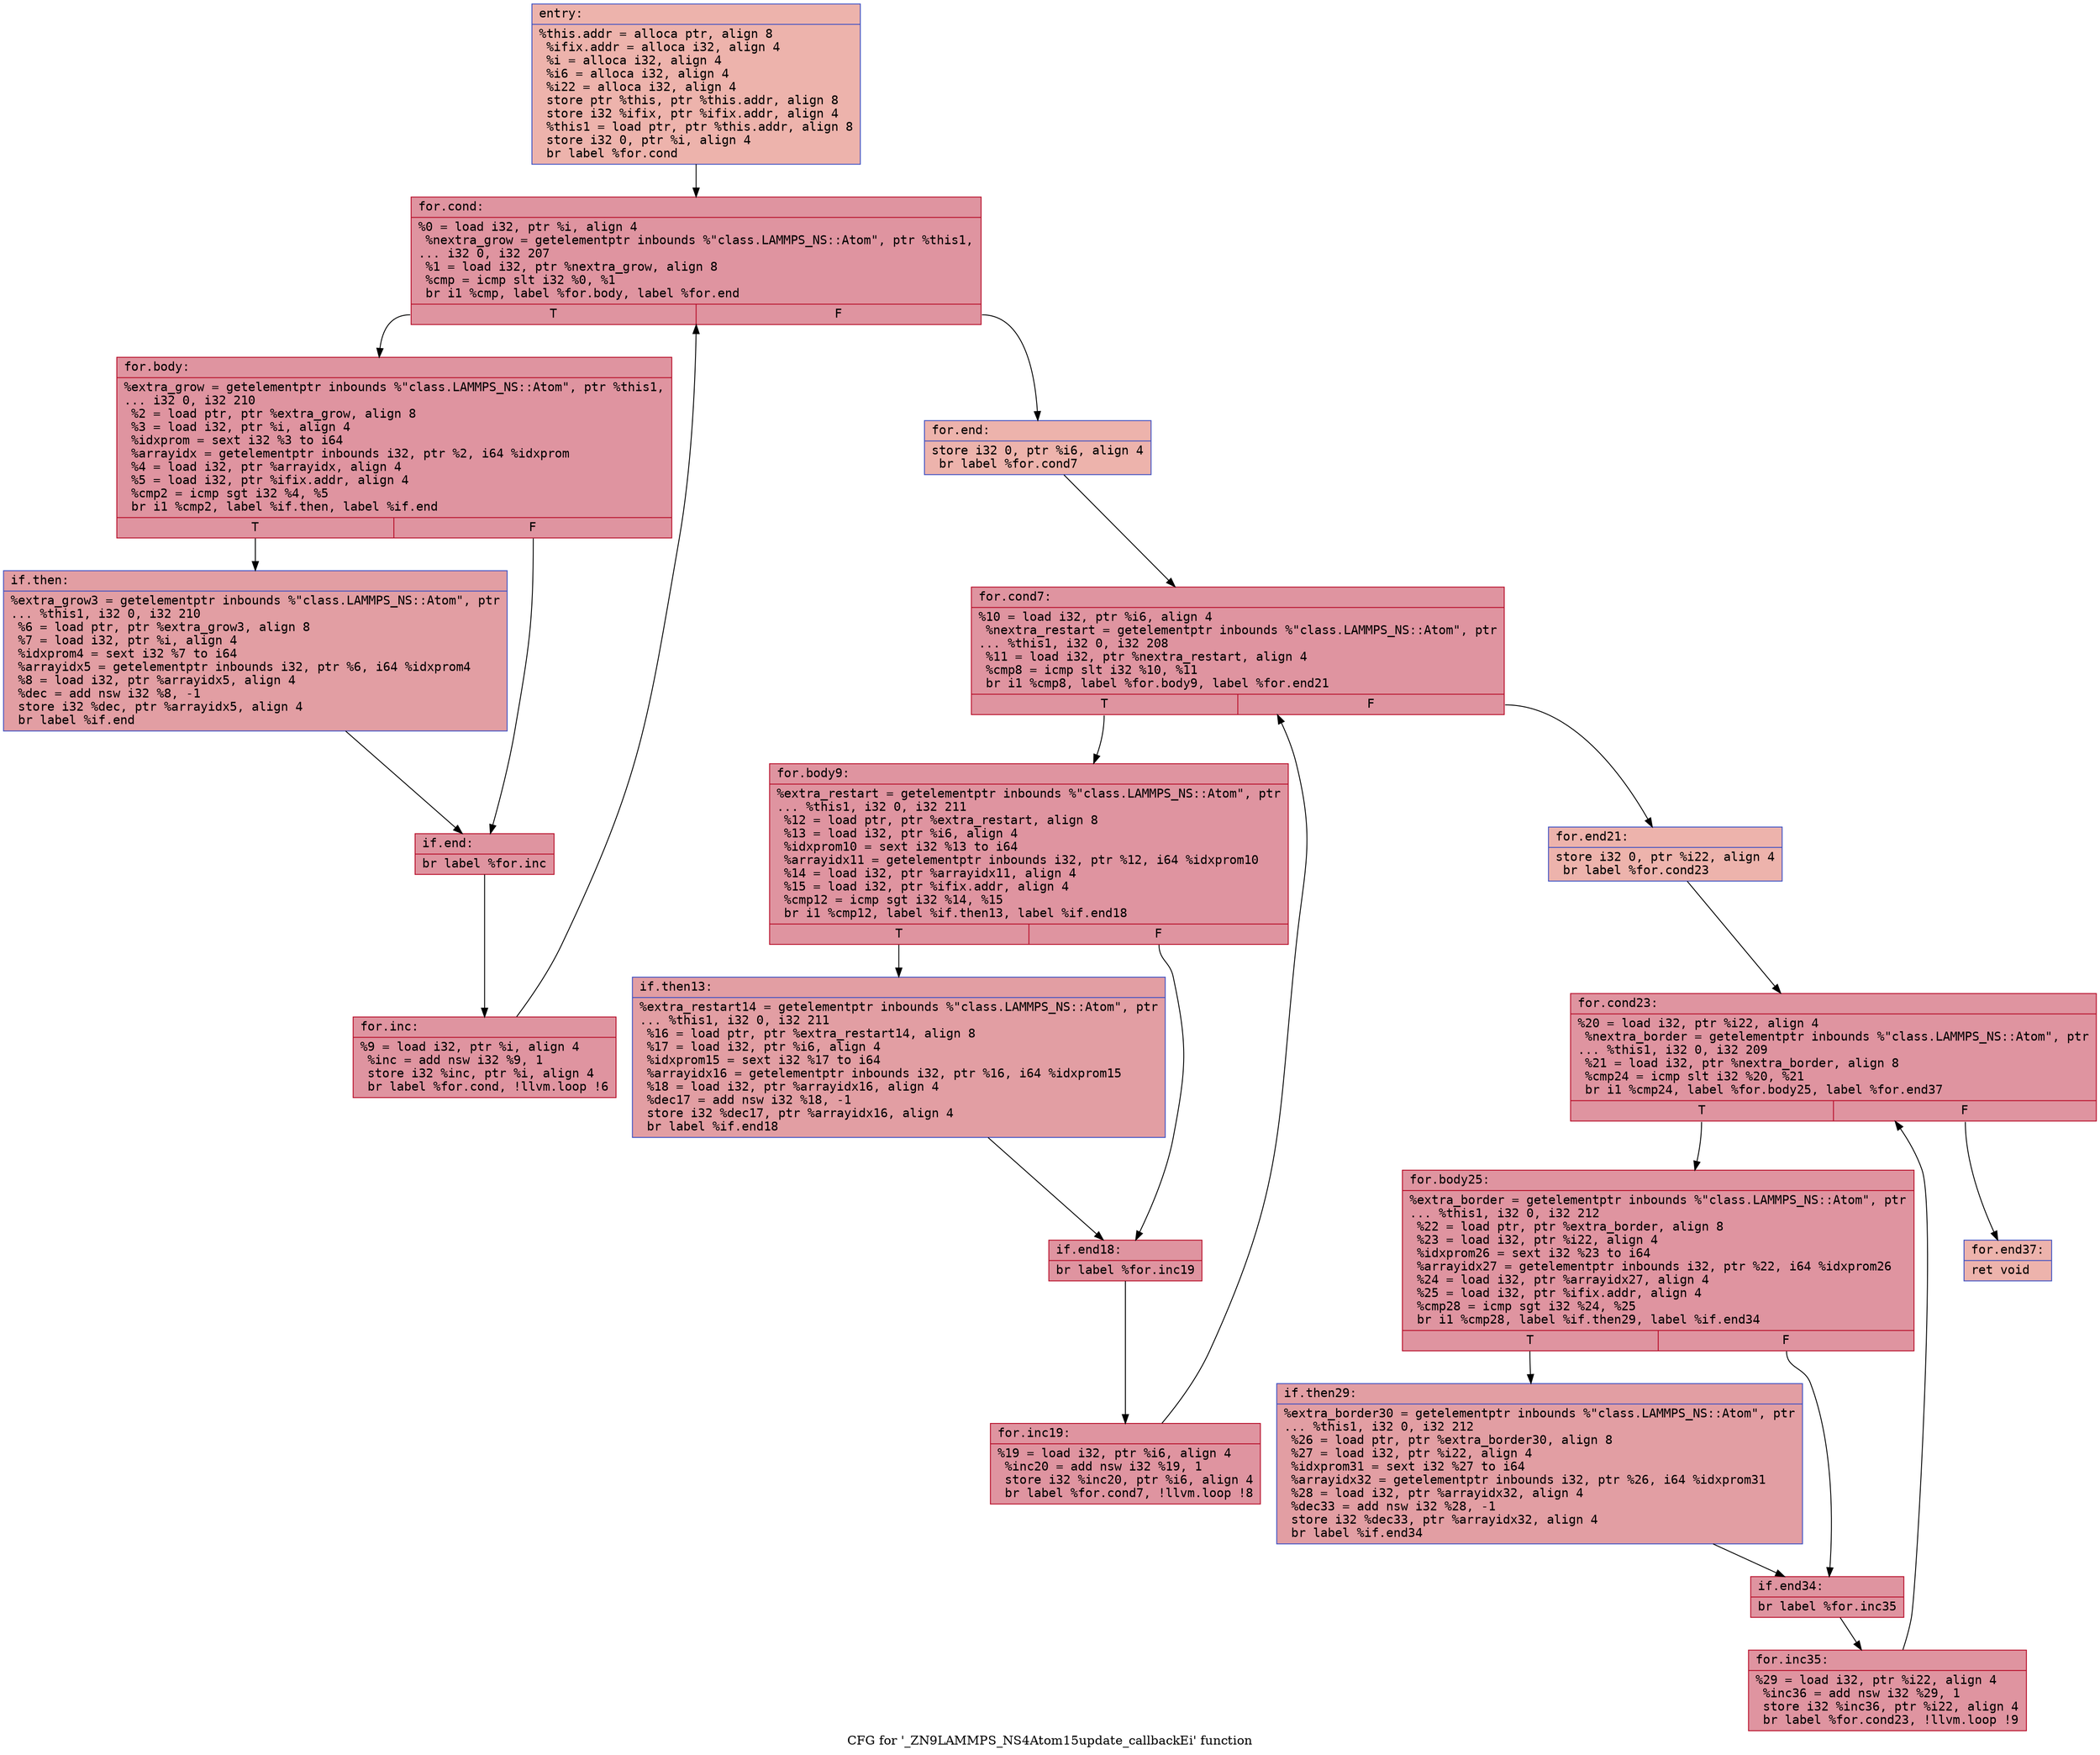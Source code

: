 digraph "CFG for '_ZN9LAMMPS_NS4Atom15update_callbackEi' function" {
	label="CFG for '_ZN9LAMMPS_NS4Atom15update_callbackEi' function";

	Node0x55aea9120700 [shape=record,color="#3d50c3ff", style=filled, fillcolor="#d6524470" fontname="Courier",label="{entry:\l|  %this.addr = alloca ptr, align 8\l  %ifix.addr = alloca i32, align 4\l  %i = alloca i32, align 4\l  %i6 = alloca i32, align 4\l  %i22 = alloca i32, align 4\l  store ptr %this, ptr %this.addr, align 8\l  store i32 %ifix, ptr %ifix.addr, align 4\l  %this1 = load ptr, ptr %this.addr, align 8\l  store i32 0, ptr %i, align 4\l  br label %for.cond\l}"];
	Node0x55aea9120700 -> Node0x55aea9120c40[tooltip="entry -> for.cond\nProbability 100.00%" ];
	Node0x55aea9120c40 [shape=record,color="#b70d28ff", style=filled, fillcolor="#b70d2870" fontname="Courier",label="{for.cond:\l|  %0 = load i32, ptr %i, align 4\l  %nextra_grow = getelementptr inbounds %\"class.LAMMPS_NS::Atom\", ptr %this1,\l... i32 0, i32 207\l  %1 = load i32, ptr %nextra_grow, align 8\l  %cmp = icmp slt i32 %0, %1\l  br i1 %cmp, label %for.body, label %for.end\l|{<s0>T|<s1>F}}"];
	Node0x55aea9120c40:s0 -> Node0x55aea9128e10[tooltip="for.cond -> for.body\nProbability 96.88%" ];
	Node0x55aea9120c40:s1 -> Node0x55aea91205e0[tooltip="for.cond -> for.end\nProbability 3.12%" ];
	Node0x55aea9128e10 [shape=record,color="#b70d28ff", style=filled, fillcolor="#b70d2870" fontname="Courier",label="{for.body:\l|  %extra_grow = getelementptr inbounds %\"class.LAMMPS_NS::Atom\", ptr %this1,\l... i32 0, i32 210\l  %2 = load ptr, ptr %extra_grow, align 8\l  %3 = load i32, ptr %i, align 4\l  %idxprom = sext i32 %3 to i64\l  %arrayidx = getelementptr inbounds i32, ptr %2, i64 %idxprom\l  %4 = load i32, ptr %arrayidx, align 4\l  %5 = load i32, ptr %ifix.addr, align 4\l  %cmp2 = icmp sgt i32 %4, %5\l  br i1 %cmp2, label %if.then, label %if.end\l|{<s0>T|<s1>F}}"];
	Node0x55aea9128e10:s0 -> Node0x55aea9129570[tooltip="for.body -> if.then\nProbability 50.00%" ];
	Node0x55aea9128e10:s1 -> Node0x55aea91295e0[tooltip="for.body -> if.end\nProbability 50.00%" ];
	Node0x55aea9129570 [shape=record,color="#3d50c3ff", style=filled, fillcolor="#be242e70" fontname="Courier",label="{if.then:\l|  %extra_grow3 = getelementptr inbounds %\"class.LAMMPS_NS::Atom\", ptr\l... %this1, i32 0, i32 210\l  %6 = load ptr, ptr %extra_grow3, align 8\l  %7 = load i32, ptr %i, align 4\l  %idxprom4 = sext i32 %7 to i64\l  %arrayidx5 = getelementptr inbounds i32, ptr %6, i64 %idxprom4\l  %8 = load i32, ptr %arrayidx5, align 4\l  %dec = add nsw i32 %8, -1\l  store i32 %dec, ptr %arrayidx5, align 4\l  br label %if.end\l}"];
	Node0x55aea9129570 -> Node0x55aea91295e0[tooltip="if.then -> if.end\nProbability 100.00%" ];
	Node0x55aea91295e0 [shape=record,color="#b70d28ff", style=filled, fillcolor="#b70d2870" fontname="Courier",label="{if.end:\l|  br label %for.inc\l}"];
	Node0x55aea91295e0 -> Node0x55aea912cd40[tooltip="if.end -> for.inc\nProbability 100.00%" ];
	Node0x55aea912cd40 [shape=record,color="#b70d28ff", style=filled, fillcolor="#b70d2870" fontname="Courier",label="{for.inc:\l|  %9 = load i32, ptr %i, align 4\l  %inc = add nsw i32 %9, 1\l  store i32 %inc, ptr %i, align 4\l  br label %for.cond, !llvm.loop !6\l}"];
	Node0x55aea912cd40 -> Node0x55aea9120c40[tooltip="for.inc -> for.cond\nProbability 100.00%" ];
	Node0x55aea91205e0 [shape=record,color="#3d50c3ff", style=filled, fillcolor="#d6524470" fontname="Courier",label="{for.end:\l|  store i32 0, ptr %i6, align 4\l  br label %for.cond7\l}"];
	Node0x55aea91205e0 -> Node0x55aea912d3d0[tooltip="for.end -> for.cond7\nProbability 100.00%" ];
	Node0x55aea912d3d0 [shape=record,color="#b70d28ff", style=filled, fillcolor="#b70d2870" fontname="Courier",label="{for.cond7:\l|  %10 = load i32, ptr %i6, align 4\l  %nextra_restart = getelementptr inbounds %\"class.LAMMPS_NS::Atom\", ptr\l... %this1, i32 0, i32 208\l  %11 = load i32, ptr %nextra_restart, align 4\l  %cmp8 = icmp slt i32 %10, %11\l  br i1 %cmp8, label %for.body9, label %for.end21\l|{<s0>T|<s1>F}}"];
	Node0x55aea912d3d0:s0 -> Node0x55aea912d760[tooltip="for.cond7 -> for.body9\nProbability 96.88%" ];
	Node0x55aea912d3d0:s1 -> Node0x55aea912d7e0[tooltip="for.cond7 -> for.end21\nProbability 3.12%" ];
	Node0x55aea912d760 [shape=record,color="#b70d28ff", style=filled, fillcolor="#b70d2870" fontname="Courier",label="{for.body9:\l|  %extra_restart = getelementptr inbounds %\"class.LAMMPS_NS::Atom\", ptr\l... %this1, i32 0, i32 211\l  %12 = load ptr, ptr %extra_restart, align 8\l  %13 = load i32, ptr %i6, align 4\l  %idxprom10 = sext i32 %13 to i64\l  %arrayidx11 = getelementptr inbounds i32, ptr %12, i64 %idxprom10\l  %14 = load i32, ptr %arrayidx11, align 4\l  %15 = load i32, ptr %ifix.addr, align 4\l  %cmp12 = icmp sgt i32 %14, %15\l  br i1 %cmp12, label %if.then13, label %if.end18\l|{<s0>T|<s1>F}}"];
	Node0x55aea912d760:s0 -> Node0x55aea912de20[tooltip="for.body9 -> if.then13\nProbability 50.00%" ];
	Node0x55aea912d760:s1 -> Node0x55aea912dea0[tooltip="for.body9 -> if.end18\nProbability 50.00%" ];
	Node0x55aea912de20 [shape=record,color="#3d50c3ff", style=filled, fillcolor="#be242e70" fontname="Courier",label="{if.then13:\l|  %extra_restart14 = getelementptr inbounds %\"class.LAMMPS_NS::Atom\", ptr\l... %this1, i32 0, i32 211\l  %16 = load ptr, ptr %extra_restart14, align 8\l  %17 = load i32, ptr %i6, align 4\l  %idxprom15 = sext i32 %17 to i64\l  %arrayidx16 = getelementptr inbounds i32, ptr %16, i64 %idxprom15\l  %18 = load i32, ptr %arrayidx16, align 4\l  %dec17 = add nsw i32 %18, -1\l  store i32 %dec17, ptr %arrayidx16, align 4\l  br label %if.end18\l}"];
	Node0x55aea912de20 -> Node0x55aea912dea0[tooltip="if.then13 -> if.end18\nProbability 100.00%" ];
	Node0x55aea912dea0 [shape=record,color="#b70d28ff", style=filled, fillcolor="#b70d2870" fontname="Courier",label="{if.end18:\l|  br label %for.inc19\l}"];
	Node0x55aea912dea0 -> Node0x55aea912e570[tooltip="if.end18 -> for.inc19\nProbability 100.00%" ];
	Node0x55aea912e570 [shape=record,color="#b70d28ff", style=filled, fillcolor="#b70d2870" fontname="Courier",label="{for.inc19:\l|  %19 = load i32, ptr %i6, align 4\l  %inc20 = add nsw i32 %19, 1\l  store i32 %inc20, ptr %i6, align 4\l  br label %for.cond7, !llvm.loop !8\l}"];
	Node0x55aea912e570 -> Node0x55aea912d3d0[tooltip="for.inc19 -> for.cond7\nProbability 100.00%" ];
	Node0x55aea912d7e0 [shape=record,color="#3d50c3ff", style=filled, fillcolor="#d6524470" fontname="Courier",label="{for.end21:\l|  store i32 0, ptr %i22, align 4\l  br label %for.cond23\l}"];
	Node0x55aea912d7e0 -> Node0x55aea912ea90[tooltip="for.end21 -> for.cond23\nProbability 100.00%" ];
	Node0x55aea912ea90 [shape=record,color="#b70d28ff", style=filled, fillcolor="#b70d2870" fontname="Courier",label="{for.cond23:\l|  %20 = load i32, ptr %i22, align 4\l  %nextra_border = getelementptr inbounds %\"class.LAMMPS_NS::Atom\", ptr\l... %this1, i32 0, i32 209\l  %21 = load i32, ptr %nextra_border, align 8\l  %cmp24 = icmp slt i32 %20, %21\l  br i1 %cmp24, label %for.body25, label %for.end37\l|{<s0>T|<s1>F}}"];
	Node0x55aea912ea90:s0 -> Node0x55aea912ee20[tooltip="for.cond23 -> for.body25\nProbability 96.88%" ];
	Node0x55aea912ea90:s1 -> Node0x55aea912eea0[tooltip="for.cond23 -> for.end37\nProbability 3.12%" ];
	Node0x55aea912ee20 [shape=record,color="#b70d28ff", style=filled, fillcolor="#b70d2870" fontname="Courier",label="{for.body25:\l|  %extra_border = getelementptr inbounds %\"class.LAMMPS_NS::Atom\", ptr\l... %this1, i32 0, i32 212\l  %22 = load ptr, ptr %extra_border, align 8\l  %23 = load i32, ptr %i22, align 4\l  %idxprom26 = sext i32 %23 to i64\l  %arrayidx27 = getelementptr inbounds i32, ptr %22, i64 %idxprom26\l  %24 = load i32, ptr %arrayidx27, align 4\l  %25 = load i32, ptr %ifix.addr, align 4\l  %cmp28 = icmp sgt i32 %24, %25\l  br i1 %cmp28, label %if.then29, label %if.end34\l|{<s0>T|<s1>F}}"];
	Node0x55aea912ee20:s0 -> Node0x55aea9119a50[tooltip="for.body25 -> if.then29\nProbability 50.00%" ];
	Node0x55aea912ee20:s1 -> Node0x55aea912f820[tooltip="for.body25 -> if.end34\nProbability 50.00%" ];
	Node0x55aea9119a50 [shape=record,color="#3d50c3ff", style=filled, fillcolor="#be242e70" fontname="Courier",label="{if.then29:\l|  %extra_border30 = getelementptr inbounds %\"class.LAMMPS_NS::Atom\", ptr\l... %this1, i32 0, i32 212\l  %26 = load ptr, ptr %extra_border30, align 8\l  %27 = load i32, ptr %i22, align 4\l  %idxprom31 = sext i32 %27 to i64\l  %arrayidx32 = getelementptr inbounds i32, ptr %26, i64 %idxprom31\l  %28 = load i32, ptr %arrayidx32, align 4\l  %dec33 = add nsw i32 %28, -1\l  store i32 %dec33, ptr %arrayidx32, align 4\l  br label %if.end34\l}"];
	Node0x55aea9119a50 -> Node0x55aea912f820[tooltip="if.then29 -> if.end34\nProbability 100.00%" ];
	Node0x55aea912f820 [shape=record,color="#b70d28ff", style=filled, fillcolor="#b70d2870" fontname="Courier",label="{if.end34:\l|  br label %for.inc35\l}"];
	Node0x55aea912f820 -> Node0x55aea912fef0[tooltip="if.end34 -> for.inc35\nProbability 100.00%" ];
	Node0x55aea912fef0 [shape=record,color="#b70d28ff", style=filled, fillcolor="#b70d2870" fontname="Courier",label="{for.inc35:\l|  %29 = load i32, ptr %i22, align 4\l  %inc36 = add nsw i32 %29, 1\l  store i32 %inc36, ptr %i22, align 4\l  br label %for.cond23, !llvm.loop !9\l}"];
	Node0x55aea912fef0 -> Node0x55aea912ea90[tooltip="for.inc35 -> for.cond23\nProbability 100.00%" ];
	Node0x55aea912eea0 [shape=record,color="#3d50c3ff", style=filled, fillcolor="#d6524470" fontname="Courier",label="{for.end37:\l|  ret void\l}"];
}
